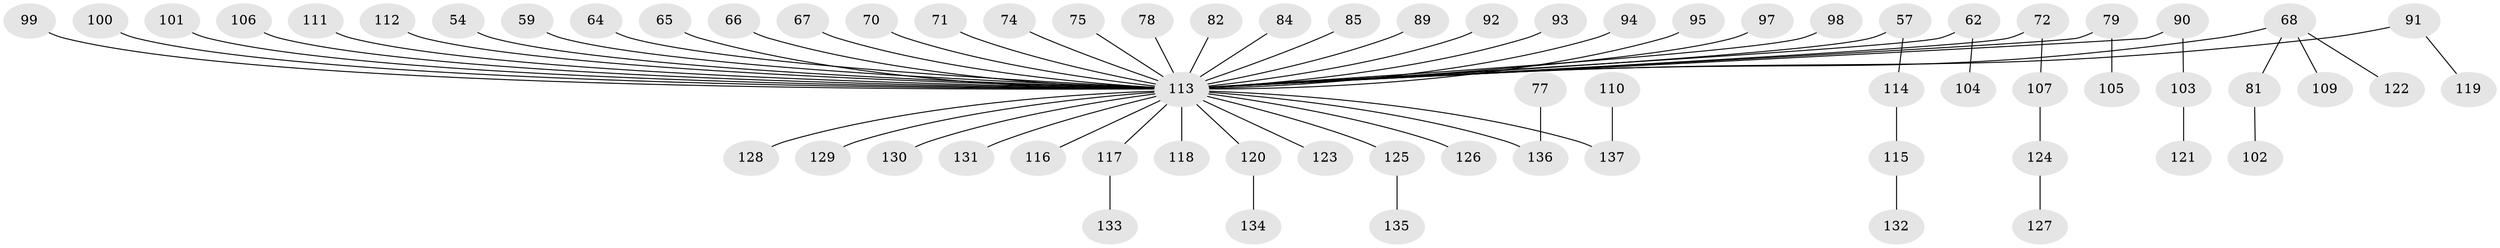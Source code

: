 // original degree distribution, {3: 0.12408759124087591, 6: 0.014598540145985401, 4: 0.08029197080291971, 5: 0.043795620437956206, 2: 0.24817518248175183, 1: 0.48905109489051096}
// Generated by graph-tools (version 1.1) at 2025/53/03/09/25 04:53:48]
// undirected, 68 vertices, 67 edges
graph export_dot {
graph [start="1"]
  node [color=gray90,style=filled];
  54;
  57 [super="+31"];
  59;
  62;
  64;
  65;
  66;
  67;
  68 [super="+33+49"];
  70;
  71;
  72;
  74;
  75;
  77;
  78;
  79;
  81;
  82;
  84;
  85;
  89;
  90 [super="+22+86"];
  91;
  92;
  93;
  94;
  95;
  97;
  98;
  99;
  100;
  101;
  102;
  103;
  104;
  105;
  106;
  107;
  109;
  110;
  111;
  112;
  113 [super="+63+108+44+87+56+73+17+35+29+40+96+46+52+53"];
  114;
  115;
  116;
  117;
  118;
  119;
  120;
  121;
  122;
  123;
  124;
  125;
  126;
  127;
  128;
  129;
  130;
  131;
  132;
  133;
  134;
  135;
  136 [super="+16"];
  137 [super="+83"];
  54 -- 113;
  57 -- 114;
  57 -- 113;
  59 -- 113;
  62 -- 104;
  62 -- 113;
  64 -- 113;
  65 -- 113;
  66 -- 113;
  67 -- 113;
  68 -- 81;
  68 -- 109;
  68 -- 122;
  68 -- 113;
  70 -- 113;
  71 -- 113;
  72 -- 107;
  72 -- 113;
  74 -- 113;
  75 -- 113;
  77 -- 136;
  78 -- 113;
  79 -- 105;
  79 -- 113;
  81 -- 102;
  82 -- 113;
  84 -- 113;
  85 -- 113;
  89 -- 113;
  90 -- 103;
  90 -- 113;
  91 -- 119;
  91 -- 113;
  92 -- 113;
  93 -- 113;
  94 -- 113;
  95 -- 113;
  97 -- 113;
  98 -- 113;
  99 -- 113;
  100 -- 113;
  101 -- 113;
  103 -- 121;
  106 -- 113;
  107 -- 124;
  110 -- 137;
  111 -- 113;
  112 -- 113;
  113 -- 116;
  113 -- 118;
  113 -- 130;
  113 -- 125;
  113 -- 137;
  113 -- 131;
  113 -- 136;
  113 -- 117;
  113 -- 120;
  113 -- 123;
  113 -- 129;
  113 -- 126;
  113 -- 128;
  114 -- 115;
  115 -- 132;
  117 -- 133;
  120 -- 134;
  124 -- 127;
  125 -- 135;
}
